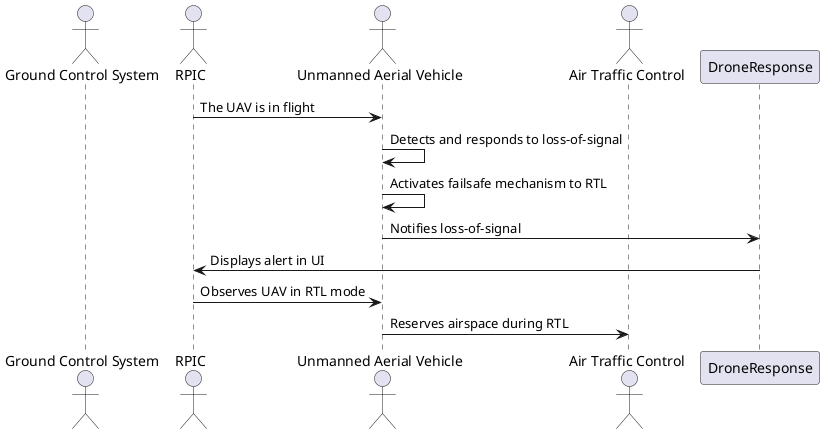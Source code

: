 @startuml "Loss of Signal Sequence Diagram"

actor "Ground Control System" as GCS
actor "RPIC" as RPIC
actor "Unmanned Aerial Vehicle" as UAV
actor "Air Traffic Control" as ATC

RPIC -> UAV: The UAV is in flight
UAV -> UAV: Detects and responds to loss-of-signal
UAV -> UAV: Activates failsafe mechanism to RTL
UAV -> DroneResponse: Notifies loss-of-signal
DroneResponse -> RPIC: Displays alert in UI
RPIC -> UAV: Observes UAV in RTL mode
UAV -> ATC: Reserves airspace during RTL

@enduml
